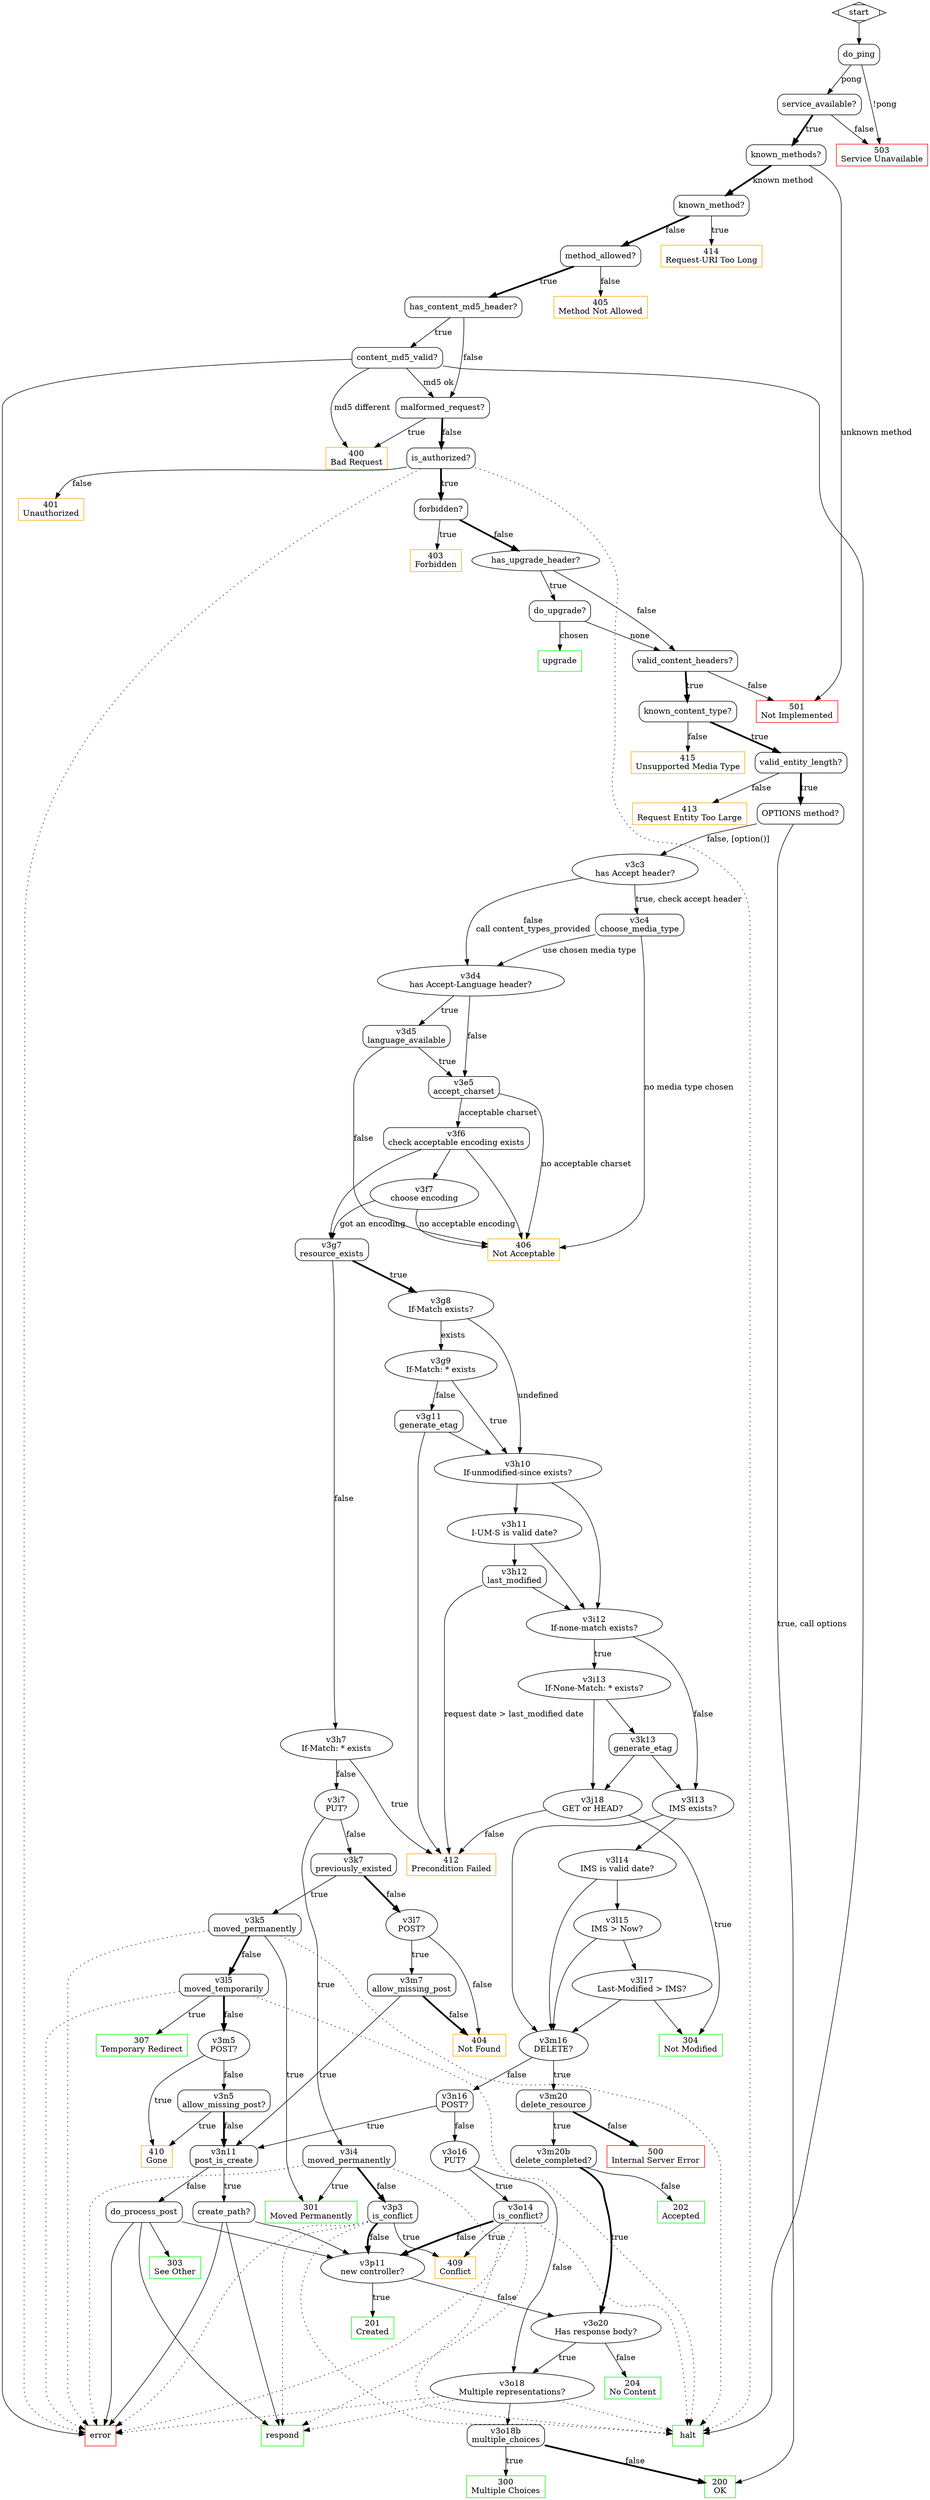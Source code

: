 
digraph ControllerFSM {
    //splines=ortho;
    
    node [shape=box style=rounded];

    subgraph _cluster_500_responses {
        node [shape=rect style=solid color=red];
        error 500 501 503;
    };

    subgraph _cluster_400_responses {
        node [shape=rect style=solid color=orange];
        400 401 403 404 405 406 409 410 412 413 414 415;
    };

    subgraph _cluster_200_300_results {
        node [shape=rect style=solid color=green];
        200 201 202 204 300 301 303 304 307;
    };

    subgraph _cluster_answer {
        node [shape=rect style=solid color=green];
        halt upgrade respond
    };

    start [shape=Mdiamond]; 
    start -> do_ping;

    do_ping -> "service_available?" [label = "pong"];
    do_ping -> 503 [label="!pong"];
    
    "service_available?" -> "known_methods?" [label="true" penwidth=3];
    "service_available?" -> 503 [label="false"];

    "known_methods?" -> "known_method?" [label="known method" penwidth=3];
    "known_methods?" -> 501 [label="unknown method"];

    "known_method?" -> "method_allowed?" [label="false" penwidth=3];
    "known_method?" -> 414 [label="true"];

    "method_allowed?" -> "has_content_md5_header?" [label="true" penwidth=3]; 
    "method_allowed?" -> 405 [label="false"]; 

    "has_content_md5_header?" -> "content_md5_valid?" [label=true];
    "has_content_md5_header?" -> "malformed_request?" [label=false];

    "content_md5_valid?" -> "malformed_request?" [label="md5 ok"];
    "content_md5_valid?" -> 400 [label="md5 different"];
    "content_md5_valid?" -> error;
    "content_md5_valid?" -> halt;

    "malformed_request?" -> 400 [label=true];
    "malformed_request?" -> "is_authorized?" [label=false penwidth=3];
    
    "is_authorized?" -> "forbidden?" [label="true" penwidth=3];
    "is_authorized?" -> 401 [label="false"];
    "is_authorized?" -> error [style="dotted"];
    "is_authorized?" -> halt [style="dotted"];

    "forbidden?" -> 403 [label="true"];
    "forbidden?" -> "has_upgrade_header?" [label="false" penwidth=3];

    "has_upgrade_header?" [shape=oval];
    "has_upgrade_header?" -> "do_upgrade?" [label=true];
    "has_upgrade_header?" -> "valid_content_headers?" [label=false];
    
    "do_upgrade?" -> upgrade [label="chosen"];
    "do_upgrade?" -> "valid_content_headers?" [label="none"];
    
    "valid_content_headers?" -> "known_content_type?" [label="true" penwidth=3];
    "valid_content_headers?" -> 501 [label="false"];

    "known_content_type?" -> "valid_entity_length?" [label="true" penwidth=3];
    "known_content_type?" -> 415 [label="false"];

    "valid_entity_length?" -> "OPTIONS method?" [label="true" penwidth=3];
    "valid_entity_length?" -> 413 [label="false"];

    "OPTIONS method?" -> 200 [label="true, call options"];
    "OPTIONS method?" -> v3c3 [label="false, [option()]"];

    v3c3 [label="v3c3\nhas Accept header?" shape=oval];
    v3c3 -> v3d4 [label="false\ncall content_types_provided"];
    v3c3 -> v3c4 [label="true, check accept header"];

    v3c4 [label="v3c4\nchoose_media_type"];
    v3c4 -> v3d4 [label="use chosen media type"];
    v3c4 -> 406 [label="no media type chosen"];

    v3d4 [label="v3d4\nhas Accept-Language header?" shape=oval];
    v3d4 -> v3e5 [label="false"];
    v3d4 -> v3d5 [label="true"];
 
    v3d5 [label="v3d5\nlanguage_available"];
    v3d5 -> v3e5 [label="true"];
    v3d5 -> 406 [label="false"];

    v3e5 [label="v3e5\naccept_charset"]
    v3e5 -> v3f6 [label="acceptable charset"];
    v3e5 -> 406 [label="no acceptable charset"];
    
    v3f6 [label="v3f6\ncheck acceptable encoding exists"];
    v3f6 -> v3g7 ;
    v3f6 -> v3f7;
    v3f6 -> 406;

    v3f7 [label="v3f7\nchoose encoding" shape=oval];
    v3f7 -> v3g7 [label="got an encoding"];
    v3f7 -> 406 [label="no acceptable encoding"];
 
    v3g7 [label="v3g7\nresource_exists"]
    v3g7 -> v3g8 [label="true" penwidth=3];
    v3g7 -> v3h7 [label="false"];

    v3g8 [label="v3g8\nIf-Match exists?" shape=oval];
    v3g8 -> v3g9 [label=exists];
    v3g8 -> v3h10 [label=undefined];

    v3g9 [label="v3g9\nIf-Match: * exists" shape=oval];
    v3g9 -> v3h10 [label=true];
    v3g9 -> v3g11 [label=false];

    v3g11 [label="v3g11\ngenerate_etag"]
    v3g11 -> v3h10;
    v3g11 -> 412;

    v3h7 [label="v3h7\nIf-Match: * exists" shape=oval];
    v3h7 -> 412 [label=true];
    v3h7 -> v3i7 [label=false];

    v3h10 [label="v3h10\nIf-unmodified-since exists?" shape=oval];
    v3h10 -> v3i12;
    v3h10 -> v3h11;
    
    v3h11 [label="v3h11\nI-UM-S is valid date?" shape=oval];
    v3h11 -> v3i12;
    v3h11 -> v3h12;

    v3h12 [label="v3h12\nlast_modified"];
    v3h12 -> v3i12;
    v3h12 -> 412 [label="request date > last_modified date"];

    v3i4 [label="v3i4\nmoved_permanently"];
    v3i4 -> v3p3 [label="false" penwidth=3];
    v3i4 -> 301 [label="true"];
    v3i4 -> error [style=dotted]; 
    v3i4 -> halt [style=dotted]; 
    
    v3i7 [label="v3i7\nPUT?" shape=oval]
    v3i7 -> v3i4 [label="true"];
    v3i7 -> v3k7 [label="false"];

    v3i12 [label="v3i12\nIf-none-match exists?" shape=oval];
    v3i12 -> v3l13 [label="false"];
    v3i12 -> v3i13 [label="true"];

    v3i13 [label="v3i13\nIf-None-Match: * exists?" shape=oval];
    v3i13 -> v3j18;
    v3i13 -> v3k13;
 
    v3j18 [label="v3j18\nGET or HEAD?" shape=oval];
    v3j18 -> 304 [label=true];
    v3j18 -> 412 [label=false];

    v3k5 [label="v3k5\nmoved_permanently"];
    v3k5 -> v3l5 [label="false" penwidth=3];
    v3k5 -> 301 [label="true"];
    v3k5 -> error [style=dotted];
    v3k5 -> halt [style=dotted];

    v3k7 [label="v3k7\npreviously_existed"];
    v3k7 -> v3k5 [label="true"];
    v3k7 -> v3l7 [label="false" penwidth=3];

    v3k13 [label="v3k13\ngenerate_etag"];
    v3k13 -> v3l13;
    v3k13 -> v3j18;

    v3l5 [label="v3l5\nmoved_temporarily"]
    v3l5 -> v3m5 [label="false" penwidth=3];
    v3l5 -> 307 [label="true"];
    v3l5 -> error [style=dotted];
    v3l5 -> halt [style=dotted];

    v3l7 [label="v3l7\nPOST?" shape=oval];
    v3l7 -> v3m7 [label=true];
    v3l7 -> 404 [label=false];

    v3l13 [label="v3l13\nIMS exists?" shape=oval];
    v3l13 -> v3m16;
    v3l13 -> v3l14;

    v3l14 [label="v3l14\nIMS is valid date?" shape=oval];
    v3l14 -> v3m16;
    v3l14 -> v3l15;

    v3l15 [label="v3l15\nIMS > Now?" shape=oval];
    v3l15 -> v3m16;
    v3l15 -> v3l17;

    v3l17 [label="v3l17\nLast-Modified > IMS?" shape=oval];
    v3l17 -> v3m16;
    v3l17 -> 304;

    v3m5 [label="v3m5\nPOST?" shape=oval];
    v3m5 -> 410 [label=true];
    v3m5 -> v3n5 [label=false]; 
    
    v3m7 [label="v3m7\nallow_missing_post"];
    v3m7 -> v3n11 [label="true"];
    v3m7 -> 404 [label="false" penwidth=3];
 
    v3m16 [label="v3m16\nDELETE?" shape=oval];
    v3m16 -> v3m20 [label=true];
    v3m16 -> v3n16 [label=false];
    
    v3m20 [label="v3m20\ndelete_resource"]
    v3m20 -> v3m20b [label=true];
    v3m20 -> 500 [label=false penwidth=3];

    v3m20b [label="v3m20b\ndelete_completed?"];
    v3m20b -> 202 [label=false];
    v3m20b -> v3o20 [label=true penwidth=3];

    v3n5 [label="v3n5\nallow_missing_post?"]
    v3n5 -> v3n11 [label=false penwidth=3];
    v3n5 -> 410 [label=true];
    
    v3n11 [label="v3n11\npost_is_create"];
    v3n11 -> "create_path?" [label=true];
    v3n11 -> do_process_post [label=false];

    "create_path?" -> v3p11;
    "create_path?" -> respond;
    "create_path?" -> error;

    do_process_post -> v3p11;
    do_process_post -> 303;
    do_process_post -> respond;
    do_process_post -> error;
    
    v3n16 [label="v3n16\nPOST?"];
    v3n16 -> v3n11 [label=true];
    v3n16 -> v3o16 [label=false];

    v3o14 [label="v3o14\nis_conflict?"];
    v3o14 -> 409 [label="true"];
    v3o14 -> v3p11 [label="false" penwidth=3];
    v3o14 -> respond [style=dotted];
    v3o14 -> halt [style=dotted];
    v3o14 -> error [style=dotted];

    v3o16 [label="v3o16\nPUT?" shape=oval];
    v3o16 -> v3o14 [label=true];
    v3o16 -> v3o18 [label=false];

    v3o18 [label="v3o18\nMultiple representations?" shape=oval];
    v3o18 -> v3o18b;
    v3o18 -> error [style=dotted];
    v3o18 -> halt [style=dotted];
    v3o18 -> respond [style=dotted];
    
    v3o18b [label="v3o18b\nmultiple_choices"];
    v3o18b -> 200 [label="false" penwidth=3];
    v3o18b -> 300 [label="true"];

    v3o20 [label="v3o20\nHas response body?" shape=oval];
    v3o20 -> v3o18 [label="true"];
    v3o20 -> 204 [label="false"];

    v3p3 [label="v3p3\nis_conflict"];
    v3p3 -> v3p11 [label="false" penwidth=3];
    v3p3 -> 409 [label="true"];
    v3p3 -> respond [style=dotted];
    v3p3 -> halt [style=dotted];
    v3p3 -> error [style=dotted];
    
    v3p11 [label="v3p11\nnew controller?" shape=oval];
    v3p11 -> 201 [label=true];
    v3p11 -> v3o20 [label=false];

    200 [label="200\nOK"];
    201 [label="201\nCreated"];
    202 [label="202\nAccepted"];
    204 [label="204\nNo Content"];

    300 [label="300\nMultiple Choices"];
    301 [label="301\nMoved Permanently"];
    303 [label="303\nSee Other"];
    304 [label="304\nNot Modified"];
    307 [label="307\nTemporary Redirect"];

    400 [label="400\nBad Request"];
    401 [label="401\nUnauthorized"];
    403 [label="403\nForbidden"];
    404 [label="404\nNot Found"];
    405 [label="405\nMethod Not Allowed"];
    406 [label="406\nNot Acceptable"];
    409 [label="409\nConflict"];
    410 [label="410\nGone"];
    412 [label="412\nPrecondition Failed"];
    413 [label="413\nRequest Entity Too Large"]
    414 [label="414\nRequest-URI Too Long"];
    415 [label="415\nUnsupported Media Type"];

    500 [label="500\nInternal Server Error"];
    501 [label="501\nNot Implemented"];
    503 [label="503\nService Unavailable"];       
}

